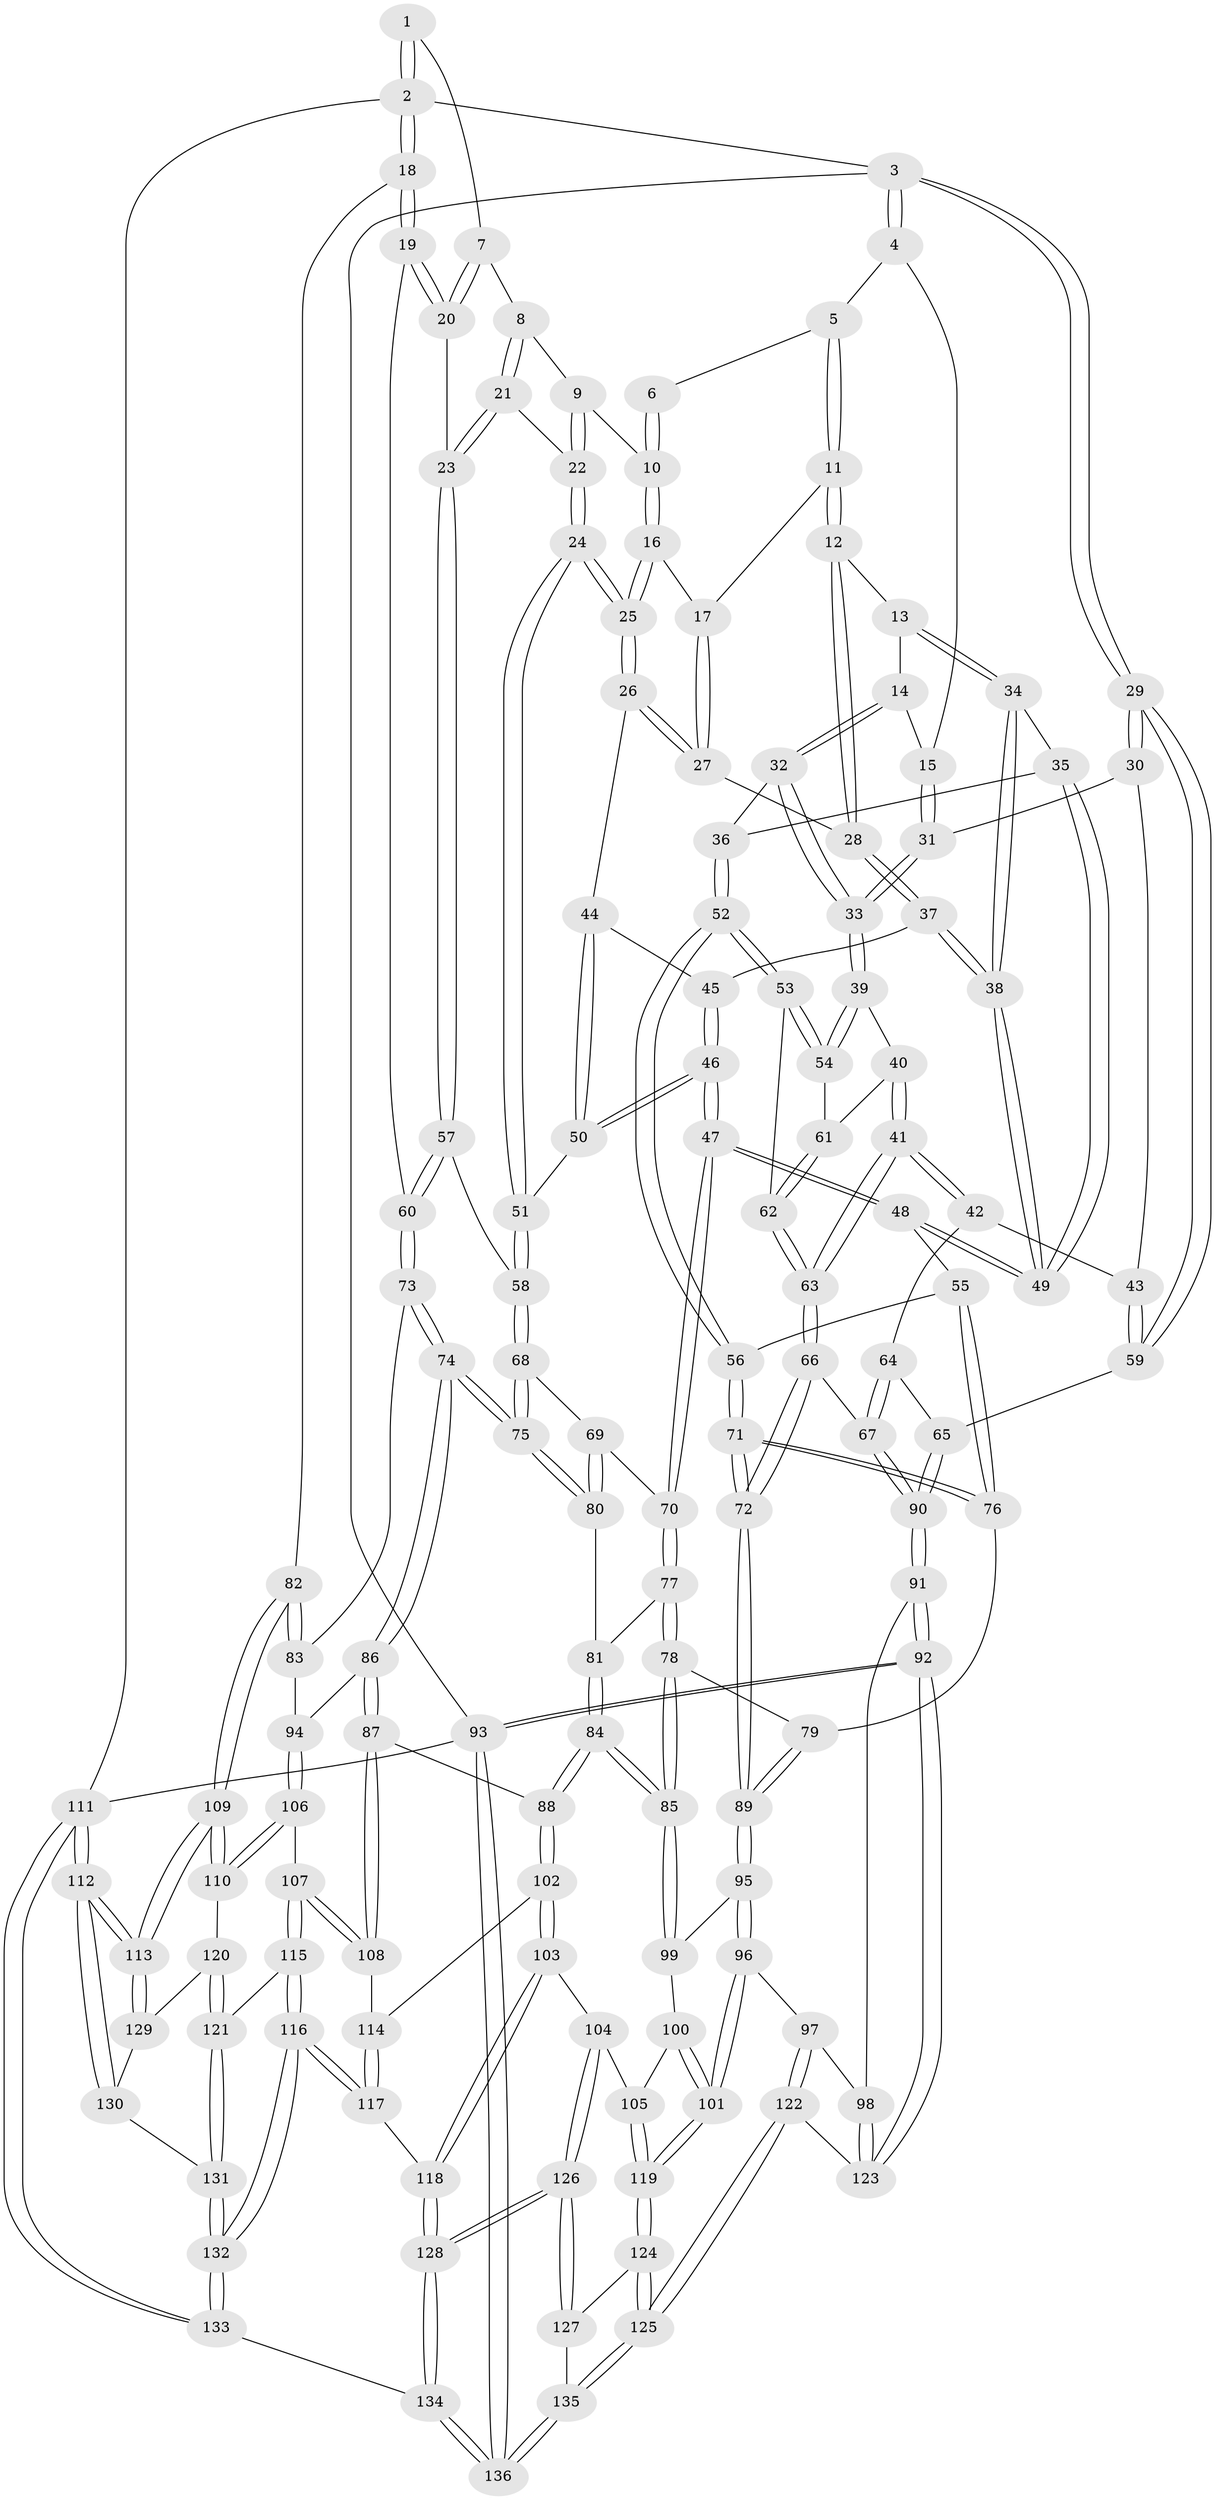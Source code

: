 // Generated by graph-tools (version 1.1) at 2025/01/03/09/25 05:01:01]
// undirected, 136 vertices, 337 edges
graph export_dot {
graph [start="1"]
  node [color=gray90,style=filled];
  1 [pos="+0.9570097854862823+0"];
  2 [pos="+1+0"];
  3 [pos="+0+0"];
  4 [pos="+0.22071722280763184+0"];
  5 [pos="+0.5153370905341689+0"];
  6 [pos="+0.6040445710239022+0"];
  7 [pos="+0.9069956017577675+0"];
  8 [pos="+0.7737726703082354+0.04729210098198987"];
  9 [pos="+0.7448031476984275+0.04834390545327102"];
  10 [pos="+0.6902948539838186+0.036751937299514016"];
  11 [pos="+0.5004220560164752+0"];
  12 [pos="+0.48011912867319884+0.022725688252576204"];
  13 [pos="+0.40666879373827464+0.06718279167201695"];
  14 [pos="+0.3245390010576677+0.07362874412493213"];
  15 [pos="+0.21876012619515336+0"];
  16 [pos="+0.6855945740754592+0.04687400788649539"];
  17 [pos="+0.6147677083495215+0.06637454759020751"];
  18 [pos="+1+0.2948144972819958"];
  19 [pos="+1+0.2684114328604912"];
  20 [pos="+0.8926707670171955+0.1521815075647408"];
  21 [pos="+0.821860113295563+0.1400227968674154"];
  22 [pos="+0.7240929763416152+0.158491739646454"];
  23 [pos="+0.8603244896131937+0.1525199593980627"];
  24 [pos="+0.6882392876513758+0.17066283139605481"];
  25 [pos="+0.6796084363106517+0.16273546436252892"];
  26 [pos="+0.6282738134096733+0.15035124420242174"];
  27 [pos="+0.6112285745653171+0.12917693152398663"];
  28 [pos="+0.4997086888460589+0.08138002655961805"];
  29 [pos="+0+0"];
  30 [pos="+0.13992133082216385+0.08504467306321967"];
  31 [pos="+0.17565652555430158+0.05486851625264111"];
  32 [pos="+0.30933119981055096+0.1582793417739911"];
  33 [pos="+0.26300202863134553+0.17226816857996632"];
  34 [pos="+0.39994290305673086+0.1100677138123274"];
  35 [pos="+0.3670281141794825+0.17093771061431337"];
  36 [pos="+0.317281665967618+0.1631205315730669"];
  37 [pos="+0.4939941699655239+0.131978076848495"];
  38 [pos="+0.45073534219851136+0.1924564492983612"];
  39 [pos="+0.26077803545470896+0.17576000232649877"];
  40 [pos="+0.19033575671665987+0.22410182268895817"];
  41 [pos="+0.13555457890880265+0.23723982355982806"];
  42 [pos="+0.1047916583234266+0.20690486954032267"];
  43 [pos="+0.08801081344069339+0.1426116270478417"];
  44 [pos="+0.5968657848743536+0.17230367971692634"];
  45 [pos="+0.5425197247611863+0.1761545303644113"];
  46 [pos="+0.5238026918452965+0.29223698560816513"];
  47 [pos="+0.4814076218164064+0.3175291033705631"];
  48 [pos="+0.44622096571680825+0.30042175201979254"];
  49 [pos="+0.4360301607318707+0.22399833586805906"];
  50 [pos="+0.5624665052422375+0.28073471228711344"];
  51 [pos="+0.6902710300320333+0.282809671866461"];
  52 [pos="+0.3445670441876298+0.30897838268452527"];
  53 [pos="+0.335974275445405+0.3071608822645405"];
  54 [pos="+0.2903859396203285+0.26695265946563945"];
  55 [pos="+0.3767367956231664+0.31881714664903305"];
  56 [pos="+0.3577181072866638+0.3157353677624158"];
  57 [pos="+0.7582555226745221+0.2879202626911256"];
  58 [pos="+0.6949083145361388+0.2886116622348706"];
  59 [pos="+0+0"];
  60 [pos="+0.8632347616703345+0.34103641937387114"];
  61 [pos="+0.24341532283737535+0.26290596413414474"];
  62 [pos="+0.22680233749415724+0.3371279370002696"];
  63 [pos="+0.15174149698589398+0.377223718518269"];
  64 [pos="+0.020115898610602898+0.25961284420746483"];
  65 [pos="+0+0.28604746219318156"];
  66 [pos="+0.13547304605996444+0.4285721950673644"];
  67 [pos="+0.07279951991394963+0.4478736939115026"];
  68 [pos="+0.6889076136453499+0.3527983678734509"];
  69 [pos="+0.5900880621283714+0.37748057625083953"];
  70 [pos="+0.49389271320666417+0.35132520991558713"];
  71 [pos="+0.23974486034232576+0.45805808223144867"];
  72 [pos="+0.206560637295143+0.47292238077284726"];
  73 [pos="+0.8040954187781792+0.445462494447809"];
  74 [pos="+0.7266998292776387+0.4712260038290684"];
  75 [pos="+0.7134044102785649+0.4565938250567133"];
  76 [pos="+0.3588736716239911+0.44673431017080145"];
  77 [pos="+0.49584974672916265+0.39868233636510264"];
  78 [pos="+0.44317646858514587+0.5238496386627383"];
  79 [pos="+0.3859473286193774+0.4755110030756053"];
  80 [pos="+0.6245035820306546+0.45251528488919784"];
  81 [pos="+0.5908041164209834+0.4618498285685515"];
  82 [pos="+1+0.46848567490084403"];
  83 [pos="+0.8908152335704287+0.4994030006039946"];
  84 [pos="+0.5255313845851947+0.6217848310521586"];
  85 [pos="+0.44673516235744193+0.5517892568642182"];
  86 [pos="+0.7111445283645101+0.6033376783588328"];
  87 [pos="+0.6578520989246833+0.6391044381286436"];
  88 [pos="+0.5532607238044455+0.6638748782795627"];
  89 [pos="+0.23694083275683558+0.537848593011172"];
  90 [pos="+0+0.574324111957684"];
  91 [pos="+0+0.6152165635176706"];
  92 [pos="+0+1"];
  93 [pos="+0+1"];
  94 [pos="+0.8263964774468533+0.6408911731910615"];
  95 [pos="+0.2451555933200999+0.5589091687994351"];
  96 [pos="+0.1956937473684481+0.722480391458116"];
  97 [pos="+0.18806739710103926+0.7235306505346986"];
  98 [pos="+0.0243795417327903+0.6965729419074416"];
  99 [pos="+0.37792503725064835+0.5745342558434161"];
  100 [pos="+0.3589216702933803+0.6258585443458696"];
  101 [pos="+0.24074972176543666+0.7477531854302434"];
  102 [pos="+0.543703017247453+0.6870032456400453"];
  103 [pos="+0.5148127971094412+0.7427333896779117"];
  104 [pos="+0.475643607474343+0.7611645620488247"];
  105 [pos="+0.3980419207624692+0.7626426999411202"];
  106 [pos="+0.9167280983716963+0.720055042003454"];
  107 [pos="+0.7666872744428228+0.7951768012886689"];
  108 [pos="+0.7337730210322145+0.7779793758895706"];
  109 [pos="+1+0.6881966989738574"];
  110 [pos="+0.9302302442982275+0.7246037071234707"];
  111 [pos="+1+1"];
  112 [pos="+1+1"];
  113 [pos="+1+0.7686523062961851"];
  114 [pos="+0.6908148368786836+0.8065795083319596"];
  115 [pos="+0.7628672797735384+0.8596961321215001"];
  116 [pos="+0.6506948899322814+0.8948475680669449"];
  117 [pos="+0.6433323413570022+0.8885364303978878"];
  118 [pos="+0.5909266396210556+0.8682606335638876"];
  119 [pos="+0.28349608763736045+0.7825307062142659"];
  120 [pos="+0.874515154861252+0.8792135451592642"];
  121 [pos="+0.8106710135653502+0.9082238717572153"];
  122 [pos="+0.11651046825557577+0.9317157538408394"];
  123 [pos="+0.08496156198189131+0.9227502657875349"];
  124 [pos="+0.2863718994514564+0.8833328209643151"];
  125 [pos="+0.13027360104713295+0.946206318033694"];
  126 [pos="+0.39642874776561315+1"];
  127 [pos="+0.30902467335319184+0.9253539040260977"];
  128 [pos="+0.41390296348784855+1"];
  129 [pos="+0.9040023446536156+0.9126461544352775"];
  130 [pos="+0.9244158861405027+0.9529226311803916"];
  131 [pos="+0.7813606991936067+1"];
  132 [pos="+0.7287469148424885+1"];
  133 [pos="+0.7166446984156153+1"];
  134 [pos="+0.41511139362380534+1"];
  135 [pos="+0.14298256608763305+1"];
  136 [pos="+0.1808312235540136+1"];
  1 -- 2;
  1 -- 2;
  1 -- 7;
  2 -- 3;
  2 -- 18;
  2 -- 18;
  2 -- 111;
  3 -- 4;
  3 -- 4;
  3 -- 29;
  3 -- 29;
  3 -- 93;
  4 -- 5;
  4 -- 15;
  5 -- 6;
  5 -- 11;
  5 -- 11;
  6 -- 10;
  6 -- 10;
  7 -- 8;
  7 -- 20;
  7 -- 20;
  8 -- 9;
  8 -- 21;
  8 -- 21;
  9 -- 10;
  9 -- 22;
  9 -- 22;
  10 -- 16;
  10 -- 16;
  11 -- 12;
  11 -- 12;
  11 -- 17;
  12 -- 13;
  12 -- 28;
  12 -- 28;
  13 -- 14;
  13 -- 34;
  13 -- 34;
  14 -- 15;
  14 -- 32;
  14 -- 32;
  15 -- 31;
  15 -- 31;
  16 -- 17;
  16 -- 25;
  16 -- 25;
  17 -- 27;
  17 -- 27;
  18 -- 19;
  18 -- 19;
  18 -- 82;
  19 -- 20;
  19 -- 20;
  19 -- 60;
  20 -- 23;
  21 -- 22;
  21 -- 23;
  21 -- 23;
  22 -- 24;
  22 -- 24;
  23 -- 57;
  23 -- 57;
  24 -- 25;
  24 -- 25;
  24 -- 51;
  24 -- 51;
  25 -- 26;
  25 -- 26;
  26 -- 27;
  26 -- 27;
  26 -- 44;
  27 -- 28;
  28 -- 37;
  28 -- 37;
  29 -- 30;
  29 -- 30;
  29 -- 59;
  29 -- 59;
  30 -- 31;
  30 -- 43;
  31 -- 33;
  31 -- 33;
  32 -- 33;
  32 -- 33;
  32 -- 36;
  33 -- 39;
  33 -- 39;
  34 -- 35;
  34 -- 38;
  34 -- 38;
  35 -- 36;
  35 -- 49;
  35 -- 49;
  36 -- 52;
  36 -- 52;
  37 -- 38;
  37 -- 38;
  37 -- 45;
  38 -- 49;
  38 -- 49;
  39 -- 40;
  39 -- 54;
  39 -- 54;
  40 -- 41;
  40 -- 41;
  40 -- 61;
  41 -- 42;
  41 -- 42;
  41 -- 63;
  41 -- 63;
  42 -- 43;
  42 -- 64;
  43 -- 59;
  43 -- 59;
  44 -- 45;
  44 -- 50;
  44 -- 50;
  45 -- 46;
  45 -- 46;
  46 -- 47;
  46 -- 47;
  46 -- 50;
  46 -- 50;
  47 -- 48;
  47 -- 48;
  47 -- 70;
  47 -- 70;
  48 -- 49;
  48 -- 49;
  48 -- 55;
  50 -- 51;
  51 -- 58;
  51 -- 58;
  52 -- 53;
  52 -- 53;
  52 -- 56;
  52 -- 56;
  53 -- 54;
  53 -- 54;
  53 -- 62;
  54 -- 61;
  55 -- 56;
  55 -- 76;
  55 -- 76;
  56 -- 71;
  56 -- 71;
  57 -- 58;
  57 -- 60;
  57 -- 60;
  58 -- 68;
  58 -- 68;
  59 -- 65;
  60 -- 73;
  60 -- 73;
  61 -- 62;
  61 -- 62;
  62 -- 63;
  62 -- 63;
  63 -- 66;
  63 -- 66;
  64 -- 65;
  64 -- 67;
  64 -- 67;
  65 -- 90;
  65 -- 90;
  66 -- 67;
  66 -- 72;
  66 -- 72;
  67 -- 90;
  67 -- 90;
  68 -- 69;
  68 -- 75;
  68 -- 75;
  69 -- 70;
  69 -- 80;
  69 -- 80;
  70 -- 77;
  70 -- 77;
  71 -- 72;
  71 -- 72;
  71 -- 76;
  71 -- 76;
  72 -- 89;
  72 -- 89;
  73 -- 74;
  73 -- 74;
  73 -- 83;
  74 -- 75;
  74 -- 75;
  74 -- 86;
  74 -- 86;
  75 -- 80;
  75 -- 80;
  76 -- 79;
  77 -- 78;
  77 -- 78;
  77 -- 81;
  78 -- 79;
  78 -- 85;
  78 -- 85;
  79 -- 89;
  79 -- 89;
  80 -- 81;
  81 -- 84;
  81 -- 84;
  82 -- 83;
  82 -- 83;
  82 -- 109;
  82 -- 109;
  83 -- 94;
  84 -- 85;
  84 -- 85;
  84 -- 88;
  84 -- 88;
  85 -- 99;
  85 -- 99;
  86 -- 87;
  86 -- 87;
  86 -- 94;
  87 -- 88;
  87 -- 108;
  87 -- 108;
  88 -- 102;
  88 -- 102;
  89 -- 95;
  89 -- 95;
  90 -- 91;
  90 -- 91;
  91 -- 92;
  91 -- 92;
  91 -- 98;
  92 -- 93;
  92 -- 93;
  92 -- 123;
  92 -- 123;
  93 -- 136;
  93 -- 136;
  93 -- 111;
  94 -- 106;
  94 -- 106;
  95 -- 96;
  95 -- 96;
  95 -- 99;
  96 -- 97;
  96 -- 101;
  96 -- 101;
  97 -- 98;
  97 -- 122;
  97 -- 122;
  98 -- 123;
  98 -- 123;
  99 -- 100;
  100 -- 101;
  100 -- 101;
  100 -- 105;
  101 -- 119;
  101 -- 119;
  102 -- 103;
  102 -- 103;
  102 -- 114;
  103 -- 104;
  103 -- 118;
  103 -- 118;
  104 -- 105;
  104 -- 126;
  104 -- 126;
  105 -- 119;
  105 -- 119;
  106 -- 107;
  106 -- 110;
  106 -- 110;
  107 -- 108;
  107 -- 108;
  107 -- 115;
  107 -- 115;
  108 -- 114;
  109 -- 110;
  109 -- 110;
  109 -- 113;
  109 -- 113;
  110 -- 120;
  111 -- 112;
  111 -- 112;
  111 -- 133;
  111 -- 133;
  112 -- 113;
  112 -- 113;
  112 -- 130;
  112 -- 130;
  113 -- 129;
  113 -- 129;
  114 -- 117;
  114 -- 117;
  115 -- 116;
  115 -- 116;
  115 -- 121;
  116 -- 117;
  116 -- 117;
  116 -- 132;
  116 -- 132;
  117 -- 118;
  118 -- 128;
  118 -- 128;
  119 -- 124;
  119 -- 124;
  120 -- 121;
  120 -- 121;
  120 -- 129;
  121 -- 131;
  121 -- 131;
  122 -- 123;
  122 -- 125;
  122 -- 125;
  124 -- 125;
  124 -- 125;
  124 -- 127;
  125 -- 135;
  125 -- 135;
  126 -- 127;
  126 -- 127;
  126 -- 128;
  126 -- 128;
  127 -- 135;
  128 -- 134;
  128 -- 134;
  129 -- 130;
  130 -- 131;
  131 -- 132;
  131 -- 132;
  132 -- 133;
  132 -- 133;
  133 -- 134;
  134 -- 136;
  134 -- 136;
  135 -- 136;
  135 -- 136;
}
